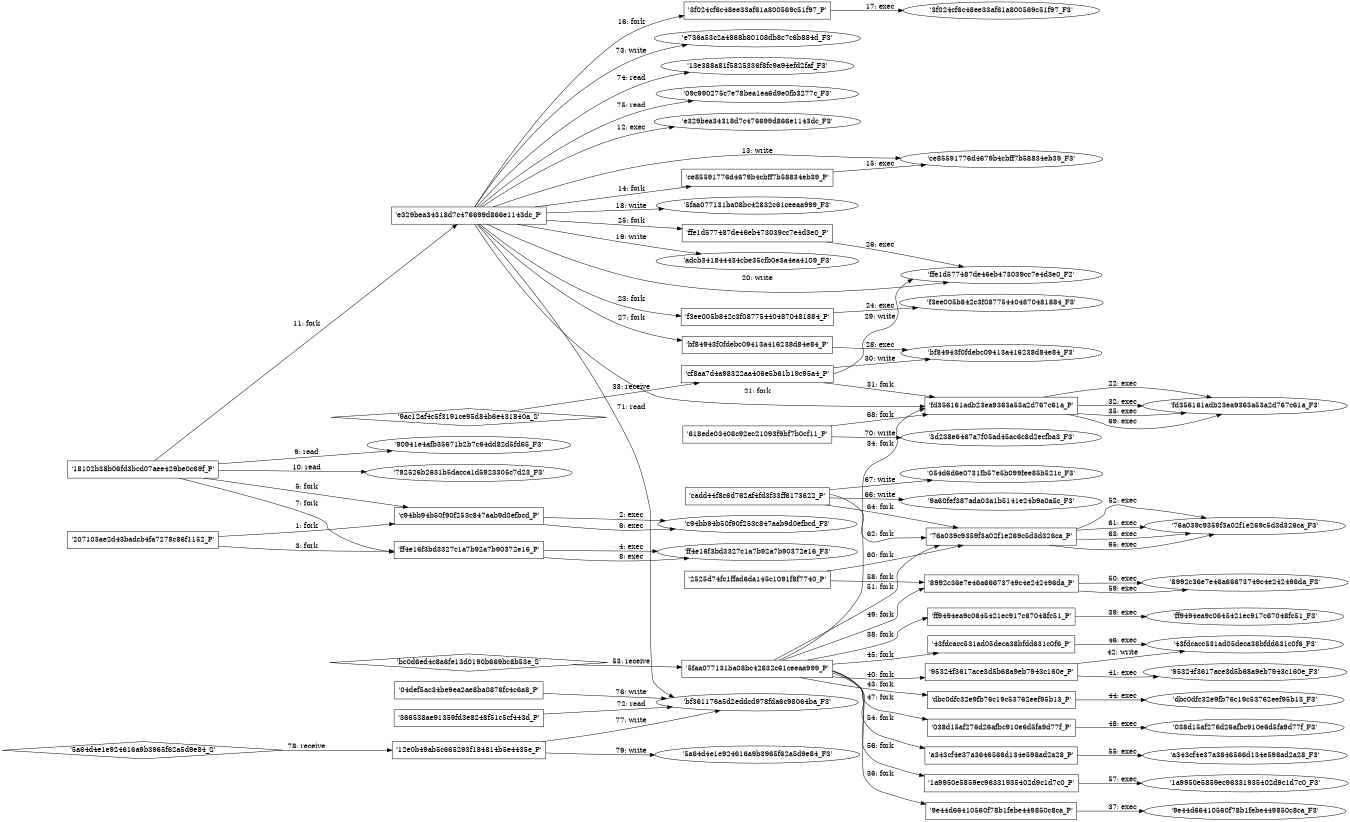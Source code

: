 digraph "D:\Learning\Paper\apt\基于CTI的攻击预警\Dataset\攻击图\ASGfromALLCTI\Recam Redux - DeConfusing ConfuserEx.dot" {
rankdir="LR"
size="9"
fixedsize="false"
splines="true"
nodesep=0.3
ranksep=0
fontsize=10
overlap="scalexy"
engine= "neato"
	"'207103ae2d43badcb4fa7278c86f1152_P'" [node_type=Process shape=box]
	"'c94bb94b50f90f253c847aab9d0efbcd_P'" [node_type=Process shape=box]
	"'207103ae2d43badcb4fa7278c86f1152_P'" -> "'c94bb94b50f90f253c847aab9d0efbcd_P'" [label="1: fork"]
	"'c94bb94b50f90f253c847aab9d0efbcd_P'" [node_type=Process shape=box]
	"'c94bb94b50f90f253c847aab9d0efbcd_F3'" [node_type=File shape=ellipse]
	"'c94bb94b50f90f253c847aab9d0efbcd_P'" -> "'c94bb94b50f90f253c847aab9d0efbcd_F3'" [label="2: exec"]
	"'207103ae2d43badcb4fa7278c86f1152_P'" [node_type=Process shape=box]
	"'ff4e16f3bd3327c1a7b92a7b90372e16_P'" [node_type=Process shape=box]
	"'207103ae2d43badcb4fa7278c86f1152_P'" -> "'ff4e16f3bd3327c1a7b92a7b90372e16_P'" [label="3: fork"]
	"'ff4e16f3bd3327c1a7b92a7b90372e16_P'" [node_type=Process shape=box]
	"'ff4e16f3bd3327c1a7b92a7b90372e16_F3'" [node_type=File shape=ellipse]
	"'ff4e16f3bd3327c1a7b92a7b90372e16_P'" -> "'ff4e16f3bd3327c1a7b92a7b90372e16_F3'" [label="4: exec"]
	"'18102b38b06fd3bcd07aee429be0c69f_P'" [node_type=Process shape=box]
	"'c94bb94b50f90f253c847aab9d0efbcd_P'" [node_type=Process shape=box]
	"'18102b38b06fd3bcd07aee429be0c69f_P'" -> "'c94bb94b50f90f253c847aab9d0efbcd_P'" [label="5: fork"]
	"'c94bb94b50f90f253c847aab9d0efbcd_P'" [node_type=Process shape=box]
	"'c94bb94b50f90f253c847aab9d0efbcd_F3'" [node_type=File shape=ellipse]
	"'c94bb94b50f90f253c847aab9d0efbcd_P'" -> "'c94bb94b50f90f253c847aab9d0efbcd_F3'" [label="6: exec"]
	"'18102b38b06fd3bcd07aee429be0c69f_P'" [node_type=Process shape=box]
	"'ff4e16f3bd3327c1a7b92a7b90372e16_P'" [node_type=Process shape=box]
	"'18102b38b06fd3bcd07aee429be0c69f_P'" -> "'ff4e16f3bd3327c1a7b92a7b90372e16_P'" [label="7: fork"]
	"'ff4e16f3bd3327c1a7b92a7b90372e16_P'" [node_type=Process shape=box]
	"'ff4e16f3bd3327c1a7b92a7b90372e16_F3'" [node_type=File shape=ellipse]
	"'ff4e16f3bd3327c1a7b92a7b90372e16_P'" -> "'ff4e16f3bd3327c1a7b92a7b90372e16_F3'" [label="8: exec"]
	"'90941e4afb35671b2b7c64dd82d5fd65_F3'" [node_type=file shape=ellipse]
	"'18102b38b06fd3bcd07aee429be0c69f_P'" [node_type=Process shape=box]
	"'18102b38b06fd3bcd07aee429be0c69f_P'" -> "'90941e4afb35671b2b7c64dd82d5fd65_F3'" [label="9: read"]
	"'792526b2631b5dacca1d5923305c7d23_F3'" [node_type=file shape=ellipse]
	"'18102b38b06fd3bcd07aee429be0c69f_P'" [node_type=Process shape=box]
	"'18102b38b06fd3bcd07aee429be0c69f_P'" -> "'792526b2631b5dacca1d5923305c7d23_F3'" [label="10: read"]
	"'18102b38b06fd3bcd07aee429be0c69f_P'" [node_type=Process shape=box]
	"'e329bea34318d7c476699d866e1143dc_P'" [node_type=Process shape=box]
	"'18102b38b06fd3bcd07aee429be0c69f_P'" -> "'e329bea34318d7c476699d866e1143dc_P'" [label="11: fork"]
	"'e329bea34318d7c476699d866e1143dc_P'" [node_type=Process shape=box]
	"'e329bea34318d7c476699d866e1143dc_F3'" [node_type=File shape=ellipse]
	"'e329bea34318d7c476699d866e1143dc_P'" -> "'e329bea34318d7c476699d866e1143dc_F3'" [label="12: exec"]
	"'ce85591776d4679b4cbff7b58834eb39_F3'" [node_type=file shape=ellipse]
	"'e329bea34318d7c476699d866e1143dc_P'" [node_type=Process shape=box]
	"'e329bea34318d7c476699d866e1143dc_P'" -> "'ce85591776d4679b4cbff7b58834eb39_F3'" [label="13: write"]
	"'e329bea34318d7c476699d866e1143dc_P'" [node_type=Process shape=box]
	"'ce85591776d4679b4cbff7b58834eb39_P'" [node_type=Process shape=box]
	"'e329bea34318d7c476699d866e1143dc_P'" -> "'ce85591776d4679b4cbff7b58834eb39_P'" [label="14: fork"]
	"'ce85591776d4679b4cbff7b58834eb39_P'" [node_type=Process shape=box]
	"'ce85591776d4679b4cbff7b58834eb39_F3'" [node_type=File shape=ellipse]
	"'ce85591776d4679b4cbff7b58834eb39_P'" -> "'ce85591776d4679b4cbff7b58834eb39_F3'" [label="15: exec"]
	"'e329bea34318d7c476699d866e1143dc_P'" [node_type=Process shape=box]
	"'3f024cf6c48ee33af61a800569c51f97_P'" [node_type=Process shape=box]
	"'e329bea34318d7c476699d866e1143dc_P'" -> "'3f024cf6c48ee33af61a800569c51f97_P'" [label="16: fork"]
	"'3f024cf6c48ee33af61a800569c51f97_P'" [node_type=Process shape=box]
	"'3f024cf6c48ee33af61a800569c51f97_F3'" [node_type=File shape=ellipse]
	"'3f024cf6c48ee33af61a800569c51f97_P'" -> "'3f024cf6c48ee33af61a800569c51f97_F3'" [label="17: exec"]
	"'5faa077131ba08bc42832c61ceeaa999_F3'" [node_type=file shape=ellipse]
	"'e329bea34318d7c476699d866e1143dc_P'" [node_type=Process shape=box]
	"'e329bea34318d7c476699d866e1143dc_P'" -> "'5faa077131ba08bc42832c61ceeaa999_F3'" [label="18: write"]
	"'adcb341844434cbe35cfb0e3a4ea4109_F3'" [node_type=file shape=ellipse]
	"'e329bea34318d7c476699d866e1143dc_P'" [node_type=Process shape=box]
	"'e329bea34318d7c476699d866e1143dc_P'" -> "'adcb341844434cbe35cfb0e3a4ea4109_F3'" [label="19: write"]
	"'ffe1d577487de46eb473039cc7e4d3e0_F2'" [node_type=file shape=ellipse]
	"'e329bea34318d7c476699d866e1143dc_P'" [node_type=Process shape=box]
	"'e329bea34318d7c476699d866e1143dc_P'" -> "'ffe1d577487de46eb473039cc7e4d3e0_F2'" [label="20: write"]
	"'e329bea34318d7c476699d866e1143dc_P'" [node_type=Process shape=box]
	"'fd356161adb23ea9363a53a2d767c61a_P'" [node_type=Process shape=box]
	"'e329bea34318d7c476699d866e1143dc_P'" -> "'fd356161adb23ea9363a53a2d767c61a_P'" [label="21: fork"]
	"'fd356161adb23ea9363a53a2d767c61a_P'" [node_type=Process shape=box]
	"'fd356161adb23ea9363a53a2d767c61a_F3'" [node_type=File shape=ellipse]
	"'fd356161adb23ea9363a53a2d767c61a_P'" -> "'fd356161adb23ea9363a53a2d767c61a_F3'" [label="22: exec"]
	"'e329bea34318d7c476699d866e1143dc_P'" [node_type=Process shape=box]
	"'f3ee005b842c3f087754404870481884_P'" [node_type=Process shape=box]
	"'e329bea34318d7c476699d866e1143dc_P'" -> "'f3ee005b842c3f087754404870481884_P'" [label="23: fork"]
	"'f3ee005b842c3f087754404870481884_P'" [node_type=Process shape=box]
	"'f3ee005b842c3f087754404870481884_F3'" [node_type=File shape=ellipse]
	"'f3ee005b842c3f087754404870481884_P'" -> "'f3ee005b842c3f087754404870481884_F3'" [label="24: exec"]
	"'e329bea34318d7c476699d866e1143dc_P'" [node_type=Process shape=box]
	"'ffe1d577487de46eb473039cc7e4d3e0_P'" [node_type=Process shape=box]
	"'e329bea34318d7c476699d866e1143dc_P'" -> "'ffe1d577487de46eb473039cc7e4d3e0_P'" [label="25: fork"]
	"'ffe1d577487de46eb473039cc7e4d3e0_P'" [node_type=Process shape=box]
	"'ffe1d577487de46eb473039cc7e4d3e0_F2'" [node_type=File shape=ellipse]
	"'ffe1d577487de46eb473039cc7e4d3e0_P'" -> "'ffe1d577487de46eb473039cc7e4d3e0_F2'" [label="26: exec"]
	"'e329bea34318d7c476699d866e1143dc_P'" [node_type=Process shape=box]
	"'bf84943f0fdebc09413a416238d84e84_P'" [node_type=Process shape=box]
	"'e329bea34318d7c476699d866e1143dc_P'" -> "'bf84943f0fdebc09413a416238d84e84_P'" [label="27: fork"]
	"'bf84943f0fdebc09413a416238d84e84_P'" [node_type=Process shape=box]
	"'bf84943f0fdebc09413a416238d84e84_F3'" [node_type=File shape=ellipse]
	"'bf84943f0fdebc09413a416238d84e84_P'" -> "'bf84943f0fdebc09413a416238d84e84_F3'" [label="28: exec"]
	"'ffe1d577487de46eb473039cc7e4d3e0_F2'" [node_type=file shape=ellipse]
	"'cf8aa7d4a98322aa406e5b61b19c95a4_P'" [node_type=Process shape=box]
	"'cf8aa7d4a98322aa406e5b61b19c95a4_P'" -> "'ffe1d577487de46eb473039cc7e4d3e0_F2'" [label="29: write"]
	"'bf84943f0fdebc09413a416238d84e84_F3'" [node_type=file shape=ellipse]
	"'cf8aa7d4a98322aa406e5b61b19c95a4_P'" [node_type=Process shape=box]
	"'cf8aa7d4a98322aa406e5b61b19c95a4_P'" -> "'bf84943f0fdebc09413a416238d84e84_F3'" [label="30: write"]
	"'cf8aa7d4a98322aa406e5b61b19c95a4_P'" [node_type=Process shape=box]
	"'fd356161adb23ea9363a53a2d767c61a_P'" [node_type=Process shape=box]
	"'cf8aa7d4a98322aa406e5b61b19c95a4_P'" -> "'fd356161adb23ea9363a53a2d767c61a_P'" [label="31: fork"]
	"'fd356161adb23ea9363a53a2d767c61a_P'" [node_type=Process shape=box]
	"'fd356161adb23ea9363a53a2d767c61a_F3'" [node_type=File shape=ellipse]
	"'fd356161adb23ea9363a53a2d767c61a_P'" -> "'fd356161adb23ea9363a53a2d767c61a_F3'" [label="32: exec"]
	"'cf8aa7d4a98322aa406e5b61b19c95a4_P'" [node_type=Process shape=box]
	"'9ac12af4c5f3191ce95d84b6e431840a_S'" [node_type=Socket shape=diamond]
	"'9ac12af4c5f3191ce95d84b6e431840a_S'" -> "'cf8aa7d4a98322aa406e5b61b19c95a4_P'" [label="33: receive"]
	"'5faa077131ba08bc42832c61ceeaa999_P'" [node_type=Process shape=box]
	"'fd356161adb23ea9363a53a2d767c61a_P'" [node_type=Process shape=box]
	"'5faa077131ba08bc42832c61ceeaa999_P'" -> "'fd356161adb23ea9363a53a2d767c61a_P'" [label="34: fork"]
	"'fd356161adb23ea9363a53a2d767c61a_P'" [node_type=Process shape=box]
	"'fd356161adb23ea9363a53a2d767c61a_F3'" [node_type=File shape=ellipse]
	"'fd356161adb23ea9363a53a2d767c61a_P'" -> "'fd356161adb23ea9363a53a2d767c61a_F3'" [label="35: exec"]
	"'5faa077131ba08bc42832c61ceeaa999_P'" [node_type=Process shape=box]
	"'9e44d66410560f78b1febe449850c8ca_P'" [node_type=Process shape=box]
	"'5faa077131ba08bc42832c61ceeaa999_P'" -> "'9e44d66410560f78b1febe449850c8ca_P'" [label="36: fork"]
	"'9e44d66410560f78b1febe449850c8ca_P'" [node_type=Process shape=box]
	"'9e44d66410560f78b1febe449850c8ca_F3'" [node_type=File shape=ellipse]
	"'9e44d66410560f78b1febe449850c8ca_P'" -> "'9e44d66410560f78b1febe449850c8ca_F3'" [label="37: exec"]
	"'5faa077131ba08bc42832c61ceeaa999_P'" [node_type=Process shape=box]
	"'ff9494ea9c0645421ec917c67048fc51_P'" [node_type=Process shape=box]
	"'5faa077131ba08bc42832c61ceeaa999_P'" -> "'ff9494ea9c0645421ec917c67048fc51_P'" [label="38: fork"]
	"'ff9494ea9c0645421ec917c67048fc51_P'" [node_type=Process shape=box]
	"'ff9494ea9c0645421ec917c67048fc51_F3'" [node_type=File shape=ellipse]
	"'ff9494ea9c0645421ec917c67048fc51_P'" -> "'ff9494ea9c0645421ec917c67048fc51_F3'" [label="39: exec"]
	"'5faa077131ba08bc42832c61ceeaa999_P'" [node_type=Process shape=box]
	"'95324f3617ace3d5b68a9eb7943c160e_P'" [node_type=Process shape=box]
	"'5faa077131ba08bc42832c61ceeaa999_P'" -> "'95324f3617ace3d5b68a9eb7943c160e_P'" [label="40: fork"]
	"'95324f3617ace3d5b68a9eb7943c160e_P'" [node_type=Process shape=box]
	"'95324f3617ace3d5b68a9eb7943c160e_F3'" [node_type=File shape=ellipse]
	"'95324f3617ace3d5b68a9eb7943c160e_P'" -> "'95324f3617ace3d5b68a9eb7943c160e_F3'" [label="41: exec"]
	"'43fdcacc531ad05deca38bfdd631c0f6_F3'" [node_type=file shape=ellipse]
	"'95324f3617ace3d5b68a9eb7943c160e_P'" [node_type=Process shape=box]
	"'95324f3617ace3d5b68a9eb7943c160e_P'" -> "'43fdcacc531ad05deca38bfdd631c0f6_F3'" [label="42: write"]
	"'5faa077131ba08bc42832c61ceeaa999_P'" [node_type=Process shape=box]
	"'dbc0dfc32e9fb76c19c53762eef95b13_P'" [node_type=Process shape=box]
	"'5faa077131ba08bc42832c61ceeaa999_P'" -> "'dbc0dfc32e9fb76c19c53762eef95b13_P'" [label="43: fork"]
	"'dbc0dfc32e9fb76c19c53762eef95b13_P'" [node_type=Process shape=box]
	"'dbc0dfc32e9fb76c19c53762eef95b13_F3'" [node_type=File shape=ellipse]
	"'dbc0dfc32e9fb76c19c53762eef95b13_P'" -> "'dbc0dfc32e9fb76c19c53762eef95b13_F3'" [label="44: exec"]
	"'5faa077131ba08bc42832c61ceeaa999_P'" [node_type=Process shape=box]
	"'43fdcacc531ad05deca38bfdd631c0f6_P'" [node_type=Process shape=box]
	"'5faa077131ba08bc42832c61ceeaa999_P'" -> "'43fdcacc531ad05deca38bfdd631c0f6_P'" [label="45: fork"]
	"'43fdcacc531ad05deca38bfdd631c0f6_P'" [node_type=Process shape=box]
	"'43fdcacc531ad05deca38bfdd631c0f6_F3'" [node_type=File shape=ellipse]
	"'43fdcacc531ad05deca38bfdd631c0f6_P'" -> "'43fdcacc531ad05deca38bfdd631c0f6_F3'" [label="46: exec"]
	"'5faa077131ba08bc42832c61ceeaa999_P'" [node_type=Process shape=box]
	"'038d15af276d26afbc910e6d5fa9d77f_P'" [node_type=Process shape=box]
	"'5faa077131ba08bc42832c61ceeaa999_P'" -> "'038d15af276d26afbc910e6d5fa9d77f_P'" [label="47: fork"]
	"'038d15af276d26afbc910e6d5fa9d77f_P'" [node_type=Process shape=box]
	"'038d15af276d26afbc910e6d5fa9d77f_F3'" [node_type=File shape=ellipse]
	"'038d15af276d26afbc910e6d5fa9d77f_P'" -> "'038d15af276d26afbc910e6d5fa9d77f_F3'" [label="48: exec"]
	"'5faa077131ba08bc42832c61ceeaa999_P'" [node_type=Process shape=box]
	"'8992c36e7e46a66673749c4e242496da_P'" [node_type=Process shape=box]
	"'5faa077131ba08bc42832c61ceeaa999_P'" -> "'8992c36e7e46a66673749c4e242496da_P'" [label="49: fork"]
	"'8992c36e7e46a66673749c4e242496da_P'" [node_type=Process shape=box]
	"'8992c36e7e46a66673749c4e242496da_F3'" [node_type=File shape=ellipse]
	"'8992c36e7e46a66673749c4e242496da_P'" -> "'8992c36e7e46a66673749c4e242496da_F3'" [label="50: exec"]
	"'5faa077131ba08bc42832c61ceeaa999_P'" [node_type=Process shape=box]
	"'76a039c9359f3a02f1e269c5d3d326ca_P'" [node_type=Process shape=box]
	"'5faa077131ba08bc42832c61ceeaa999_P'" -> "'76a039c9359f3a02f1e269c5d3d326ca_P'" [label="51: fork"]
	"'76a039c9359f3a02f1e269c5d3d326ca_P'" [node_type=Process shape=box]
	"'76a039c9359f3a02f1e269c5d3d326ca_F3'" [node_type=File shape=ellipse]
	"'76a039c9359f3a02f1e269c5d3d326ca_P'" -> "'76a039c9359f3a02f1e269c5d3d326ca_F3'" [label="52: exec"]
	"'5faa077131ba08bc42832c61ceeaa999_P'" [node_type=Process shape=box]
	"'bc0d6ed4c8a6fe13d0190b669bc8b53e_S'" [node_type=Socket shape=diamond]
	"'bc0d6ed4c8a6fe13d0190b669bc8b53e_S'" -> "'5faa077131ba08bc42832c61ceeaa999_P'" [label="53: receive"]
	"'5faa077131ba08bc42832c61ceeaa999_P'" [node_type=Process shape=box]
	"'a343cf4e37a3646566d134e598ad2a28_P'" [node_type=Process shape=box]
	"'5faa077131ba08bc42832c61ceeaa999_P'" -> "'a343cf4e37a3646566d134e598ad2a28_P'" [label="54: fork"]
	"'a343cf4e37a3646566d134e598ad2a28_P'" [node_type=Process shape=box]
	"'a343cf4e37a3646566d134e598ad2a28_F3'" [node_type=File shape=ellipse]
	"'a343cf4e37a3646566d134e598ad2a28_P'" -> "'a343cf4e37a3646566d134e598ad2a28_F3'" [label="55: exec"]
	"'5faa077131ba08bc42832c61ceeaa999_P'" [node_type=Process shape=box]
	"'1a9950e5859ec96331935402d9c1d7c0_P'" [node_type=Process shape=box]
	"'5faa077131ba08bc42832c61ceeaa999_P'" -> "'1a9950e5859ec96331935402d9c1d7c0_P'" [label="56: fork"]
	"'1a9950e5859ec96331935402d9c1d7c0_P'" [node_type=Process shape=box]
	"'1a9950e5859ec96331935402d9c1d7c0_F3'" [node_type=File shape=ellipse]
	"'1a9950e5859ec96331935402d9c1d7c0_P'" -> "'1a9950e5859ec96331935402d9c1d7c0_F3'" [label="57: exec"]
	"'2525d74fc1ffad6da145c1091f8f7740_P'" [node_type=Process shape=box]
	"'8992c36e7e46a66673749c4e242496da_P'" [node_type=Process shape=box]
	"'2525d74fc1ffad6da145c1091f8f7740_P'" -> "'8992c36e7e46a66673749c4e242496da_P'" [label="58: fork"]
	"'8992c36e7e46a66673749c4e242496da_P'" [node_type=Process shape=box]
	"'8992c36e7e46a66673749c4e242496da_F3'" [node_type=File shape=ellipse]
	"'8992c36e7e46a66673749c4e242496da_P'" -> "'8992c36e7e46a66673749c4e242496da_F3'" [label="59: exec"]
	"'2525d74fc1ffad6da145c1091f8f7740_P'" [node_type=Process shape=box]
	"'76a039c9359f3a02f1e269c5d3d326ca_P'" [node_type=Process shape=box]
	"'2525d74fc1ffad6da145c1091f8f7740_P'" -> "'76a039c9359f3a02f1e269c5d3d326ca_P'" [label="60: fork"]
	"'76a039c9359f3a02f1e269c5d3d326ca_P'" [node_type=Process shape=box]
	"'76a039c9359f3a02f1e269c5d3d326ca_F3'" [node_type=File shape=ellipse]
	"'76a039c9359f3a02f1e269c5d3d326ca_P'" -> "'76a039c9359f3a02f1e269c5d3d326ca_F3'" [label="61: exec"]
	"'cadd44f8c6d762af4fd3f33ff6173622_P'" [node_type=Process shape=box]
	"'76a039c9359f3a02f1e269c5d3d326ca_P'" [node_type=Process shape=box]
	"'cadd44f8c6d762af4fd3f33ff6173622_P'" -> "'76a039c9359f3a02f1e269c5d3d326ca_P'" [label="62: fork"]
	"'76a039c9359f3a02f1e269c5d3d326ca_P'" [node_type=Process shape=box]
	"'76a039c9359f3a02f1e269c5d3d326ca_F3'" [node_type=File shape=ellipse]
	"'76a039c9359f3a02f1e269c5d3d326ca_P'" -> "'76a039c9359f3a02f1e269c5d3d326ca_F3'" [label="63: exec"]
	"'cadd44f8c6d762af4fd3f33ff6173622_P'" [node_type=Process shape=box]
	"'76a039c9359f3a02f1e269c5d3d326ca_P'" [node_type=Process shape=box]
	"'cadd44f8c6d762af4fd3f33ff6173622_P'" -> "'76a039c9359f3a02f1e269c5d3d326ca_P'" [label="64: fork"]
	"'76a039c9359f3a02f1e269c5d3d326ca_P'" [node_type=Process shape=box]
	"'76a039c9359f3a02f1e269c5d3d326ca_F3'" [node_type=File shape=ellipse]
	"'76a039c9359f3a02f1e269c5d3d326ca_P'" -> "'76a039c9359f3a02f1e269c5d3d326ca_F3'" [label="65: exec"]
	"'9a60fef387ada03a1b5141e24b9a0a5c_F3'" [node_type=file shape=ellipse]
	"'cadd44f8c6d762af4fd3f33ff6173622_P'" [node_type=Process shape=box]
	"'cadd44f8c6d762af4fd3f33ff6173622_P'" -> "'9a60fef387ada03a1b5141e24b9a0a5c_F3'" [label="66: write"]
	"'054d6d6e0731fb57e5b099fee85b521c_F3'" [node_type=file shape=ellipse]
	"'cadd44f8c6d762af4fd3f33ff6173622_P'" [node_type=Process shape=box]
	"'cadd44f8c6d762af4fd3f33ff6173622_P'" -> "'054d6d6e0731fb57e5b099fee85b521c_F3'" [label="67: write"]
	"'618ede03408c92ec21093f9bf7b0cf11_P'" [node_type=Process shape=box]
	"'fd356161adb23ea9363a53a2d767c61a_P'" [node_type=Process shape=box]
	"'618ede03408c92ec21093f9bf7b0cf11_P'" -> "'fd356161adb23ea9363a53a2d767c61a_P'" [label="68: fork"]
	"'fd356161adb23ea9363a53a2d767c61a_P'" [node_type=Process shape=box]
	"'fd356161adb23ea9363a53a2d767c61a_F3'" [node_type=File shape=ellipse]
	"'fd356161adb23ea9363a53a2d767c61a_P'" -> "'fd356161adb23ea9363a53a2d767c61a_F3'" [label="69: exec"]
	"'3d238e6467a7f05ad45ac6c8d2ecfba3_F3'" [node_type=file shape=ellipse]
	"'618ede03408c92ec21093f9bf7b0cf11_P'" [node_type=Process shape=box]
	"'618ede03408c92ec21093f9bf7b0cf11_P'" -> "'3d238e6467a7f05ad45ac6c8d2ecfba3_F3'" [label="70: write"]
	"'bf361176a5d2eddcd978fda6c98064ba_F3'" [node_type=file shape=ellipse]
	"'e329bea34318d7c476699d866e1143dc_P'" [node_type=Process shape=box]
	"'e329bea34318d7c476699d866e1143dc_P'" -> "'bf361176a5d2eddcd978fda6c98064ba_F3'" [label="71: read"]
	"'bf361176a5d2eddcd978fda6c98064ba_F3'" [node_type=file shape=ellipse]
	"'366538ae91359fd3e8248f51c5cf443d_P'" [node_type=Process shape=box]
	"'366538ae91359fd3e8248f51c5cf443d_P'" -> "'bf361176a5d2eddcd978fda6c98064ba_F3'" [label="72: read"]
	"'e736a53c2a4868b80108db8c7c6b884d_F3'" [node_type=file shape=ellipse]
	"'e329bea34318d7c476699d866e1143dc_P'" [node_type=Process shape=box]
	"'e329bea34318d7c476699d866e1143dc_P'" -> "'e736a53c2a4868b80108db8c7c6b884d_F3'" [label="73: write"]
	"'13e388a81f5825336f8fc9a94efd2faf_F3'" [node_type=file shape=ellipse]
	"'e329bea34318d7c476699d866e1143dc_P'" [node_type=Process shape=box]
	"'e329bea34318d7c476699d866e1143dc_P'" -> "'13e388a81f5825336f8fc9a94efd2faf_F3'" [label="74: read"]
	"'09c990275c7e78bea1ea6d9e0fb3277c_F3'" [node_type=file shape=ellipse]
	"'e329bea34318d7c476699d866e1143dc_P'" [node_type=Process shape=box]
	"'e329bea34318d7c476699d866e1143dc_P'" -> "'09c990275c7e78bea1ea6d9e0fb3277c_F3'" [label="75: read"]
	"'bf361176a5d2eddcd978fda6c98064ba_F3'" [node_type=file shape=ellipse]
	"'04def5ac34be9ea2ae8ba0876fc4c6a8_P'" [node_type=Process shape=box]
	"'04def5ac34be9ea2ae8ba0876fc4c6a8_P'" -> "'bf361176a5d2eddcd978fda6c98064ba_F3'" [label="76: write"]
	"'bf361176a5d2eddcd978fda6c98064ba_F3'" [node_type=file shape=ellipse]
	"'12e0b49ab5c665293f184814b5e4435e_P'" [node_type=Process shape=box]
	"'12e0b49ab5c665293f184814b5e4435e_P'" -> "'bf361176a5d2eddcd978fda6c98064ba_F3'" [label="77: write"]
	"'12e0b49ab5c665293f184814b5e4435e_P'" [node_type=Process shape=box]
	"'5a64d4e1e924616a9b3965f62a5d9e84_S'" [node_type=Socket shape=diamond]
	"'5a64d4e1e924616a9b3965f62a5d9e84_S'" -> "'12e0b49ab5c665293f184814b5e4435e_P'" [label="78: receive"]
	"'5a64d4e1e924616a9b3965f62a5d9e84_F3'" [node_type=file shape=ellipse]
	"'12e0b49ab5c665293f184814b5e4435e_P'" [node_type=Process shape=box]
	"'12e0b49ab5c665293f184814b5e4435e_P'" -> "'5a64d4e1e924616a9b3965f62a5d9e84_F3'" [label="79: write"]
}
